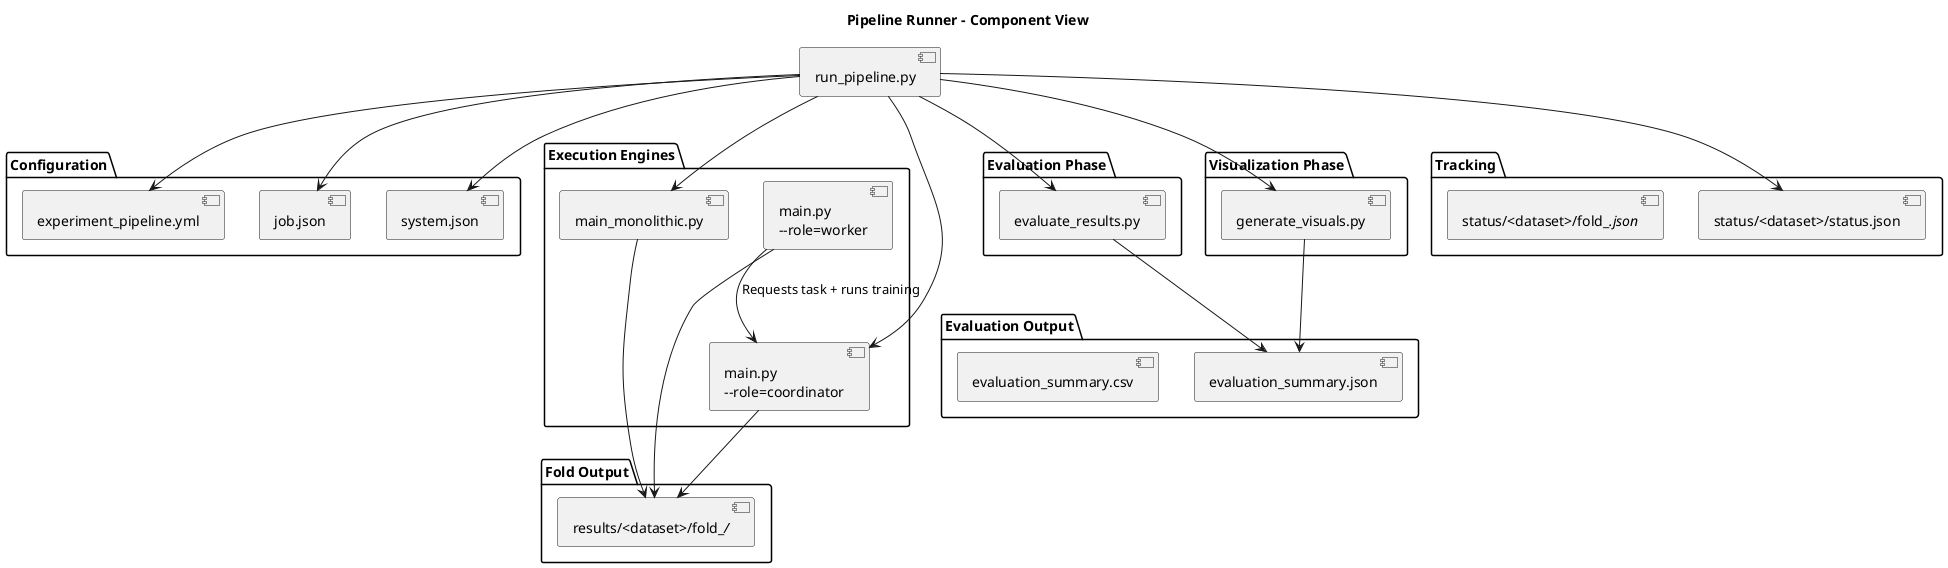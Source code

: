 @startuml
title Pipeline Runner – Component View

component "run_pipeline.py" as Runner

package "Configuration" {
  [experiment_pipeline.yml]
  [job.json]
  [system.json]
}

package "Execution Engines" {
  [main_monolithic.py]
  [main.py\n--role=coordinator] as Coordinator
  [main.py\n--role=worker] as Worker
}

package "Evaluation Phase" {
  [evaluate_results.py]
}

package "Visualization Phase" {
  [generate_visuals.py]
}

package "Tracking" {
  [status/<dataset>/status.json]
  [status/<dataset>/fold_<i>.json]
}

folder "Fold Output" {
  [results/<dataset>/fold_<i>/]
}

folder "Evaluation Output" {
  [evaluation_summary.json]
  [evaluation_summary.csv]
}

Runner --> [experiment_pipeline.yml]
Runner --> [status/<dataset>/status.json]
Runner --> [main_monolithic.py]
Runner --> Coordinator
Runner --> [evaluate_results.py]
Runner --> [generate_visuals.py]

[main_monolithic.py] --> [results/<dataset>/fold_<i>/]
Coordinator --> [results/<dataset>/fold_<i>/]
Worker --> Coordinator : Requests task + runs training
Worker --> [results/<dataset>/fold_<i>/]

[evaluate_results.py] --> [evaluation_summary.json]
[generate_visuals.py] --> [evaluation_summary.json]

Runner --> [job.json]
Runner --> [system.json]

@enduml
